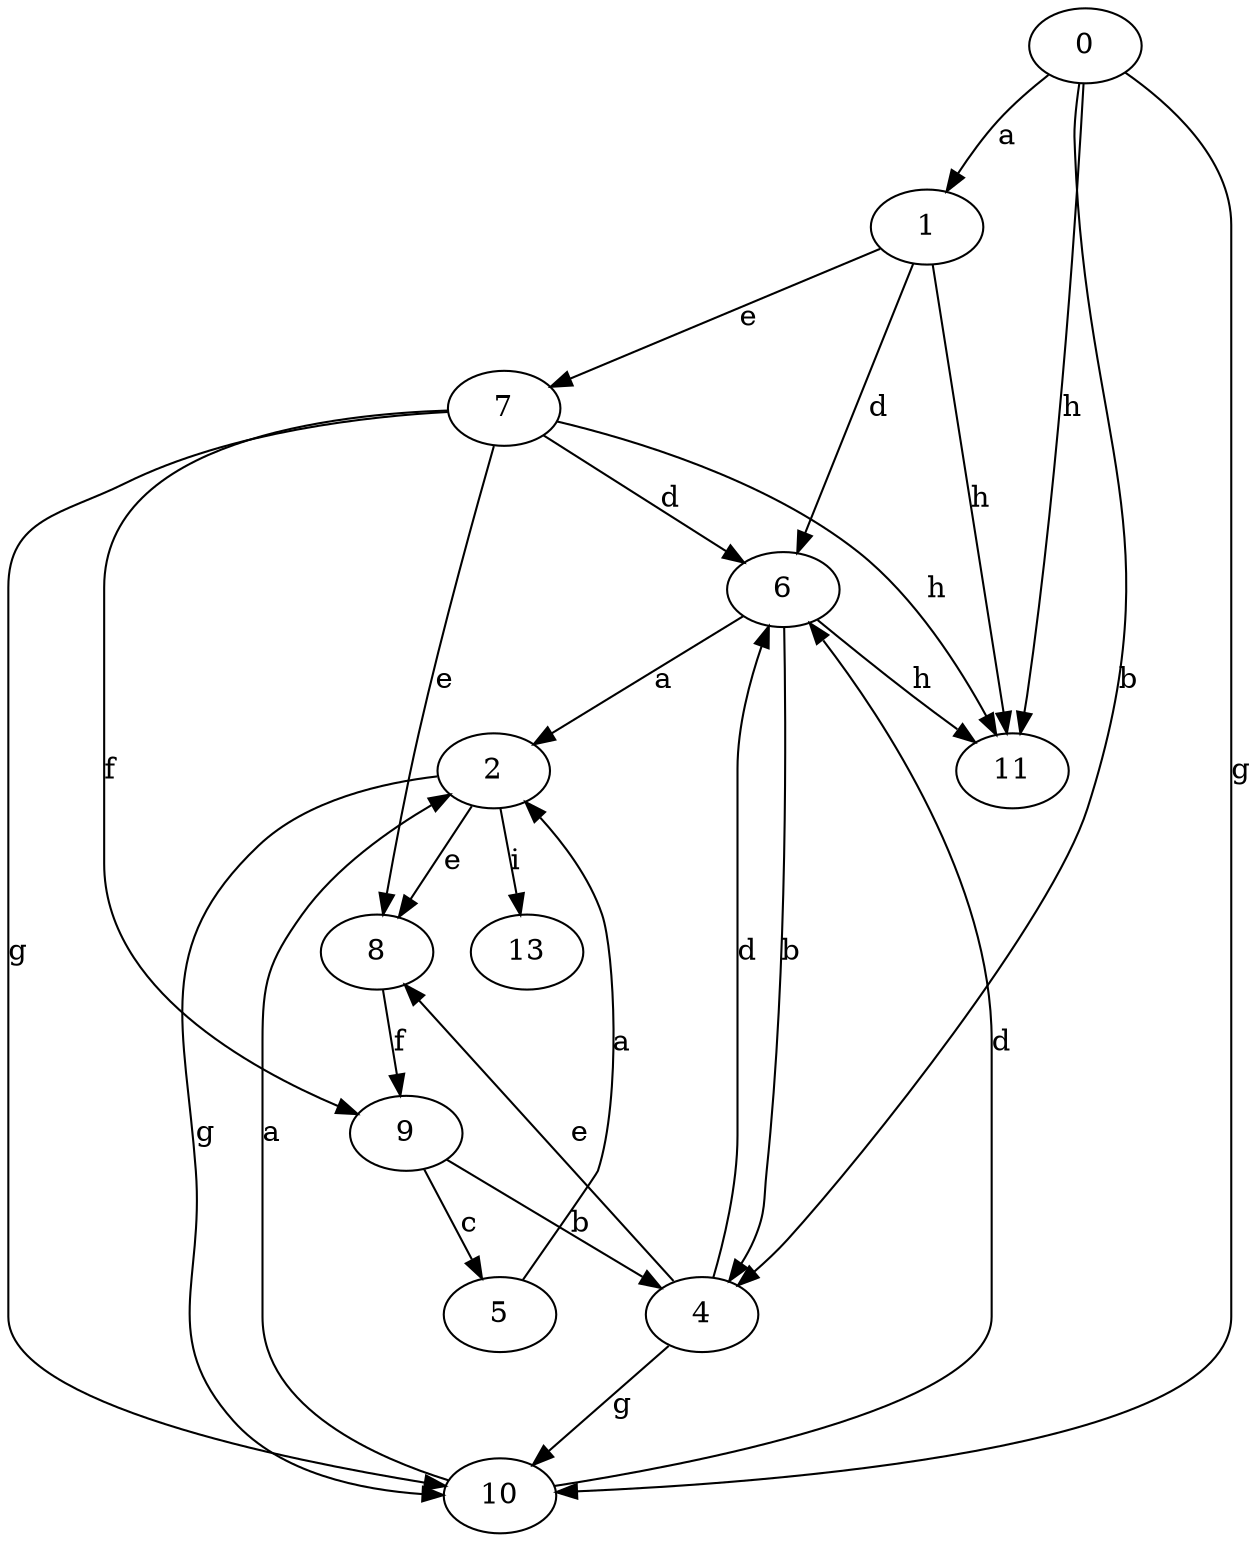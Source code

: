 strict digraph  {
1;
2;
4;
5;
6;
7;
8;
9;
10;
0;
11;
13;
1 -> 6  [label=d];
1 -> 7  [label=e];
1 -> 11  [label=h];
2 -> 8  [label=e];
2 -> 10  [label=g];
2 -> 13  [label=i];
4 -> 6  [label=d];
4 -> 8  [label=e];
4 -> 10  [label=g];
5 -> 2  [label=a];
6 -> 2  [label=a];
6 -> 4  [label=b];
6 -> 11  [label=h];
7 -> 6  [label=d];
7 -> 8  [label=e];
7 -> 9  [label=f];
7 -> 10  [label=g];
7 -> 11  [label=h];
8 -> 9  [label=f];
9 -> 4  [label=b];
9 -> 5  [label=c];
10 -> 2  [label=a];
10 -> 6  [label=d];
0 -> 1  [label=a];
0 -> 4  [label=b];
0 -> 10  [label=g];
0 -> 11  [label=h];
}
